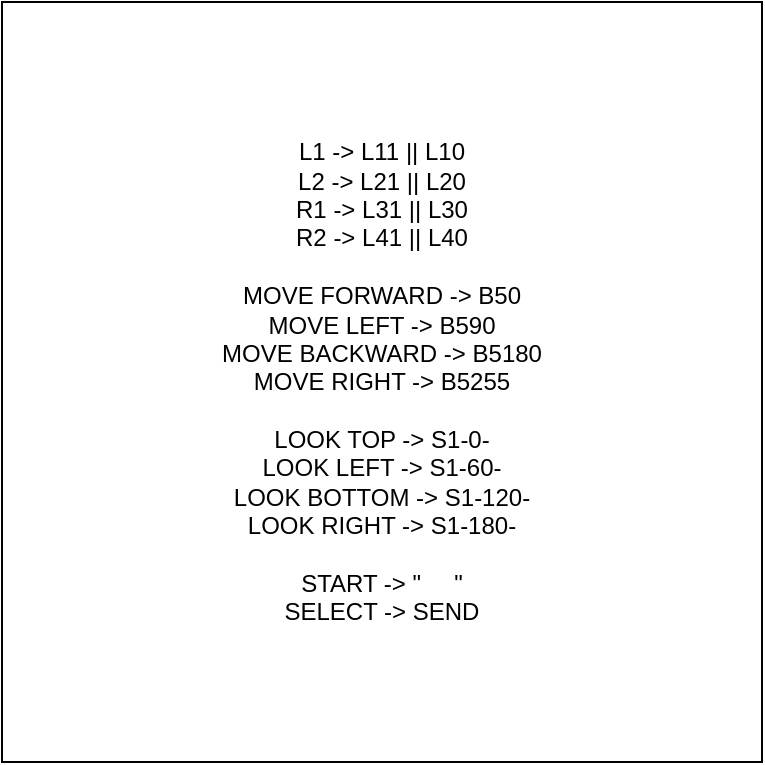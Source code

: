 <mxfile>
    <diagram id="ruG6CbfNFqx5J5z7nXle" name="Page-1">
        <mxGraphModel dx="986" dy="456" grid="1" gridSize="10" guides="1" tooltips="1" connect="1" arrows="1" fold="1" page="1" pageScale="1" pageWidth="850" pageHeight="1100" math="0" shadow="0">
            <root>
                <mxCell id="0"/>
                <mxCell id="1" parent="0"/>
                <mxCell id="2" value="L1 -&amp;gt; L11 || L10&lt;br&gt;L2 -&amp;gt; L21 || L20&lt;br&gt;R1 -&amp;gt; L31 || L30&lt;br&gt;R2 -&amp;gt; L41 || L40&lt;br&gt;&lt;br&gt;MOVE FORWARD -&amp;gt; B50&lt;br&gt;MOVE LEFT -&amp;gt; B590&lt;br&gt;MOVE BACKWARD -&amp;gt; B5180&lt;br&gt;MOVE RIGHT -&amp;gt; B5255&lt;br&gt;&lt;br&gt;LOOK TOP -&amp;gt; S1-0-&lt;br&gt;LOOK LEFT -&amp;gt; S1-60-&lt;br&gt;LOOK BOTTOM -&amp;gt; S1-120-&lt;br&gt;LOOK RIGHT -&amp;gt; S1-180-&lt;br&gt;&lt;br&gt;START -&amp;gt; &quot;&amp;nbsp; &amp;nbsp; &amp;nbsp;&quot;&lt;br&gt;SELECT -&amp;gt; SEND" style="whiteSpace=wrap;html=1;aspect=fixed;" vertex="1" parent="1">
                    <mxGeometry x="90" y="40" width="380" height="380" as="geometry"/>
                </mxCell>
            </root>
        </mxGraphModel>
    </diagram>
</mxfile>
